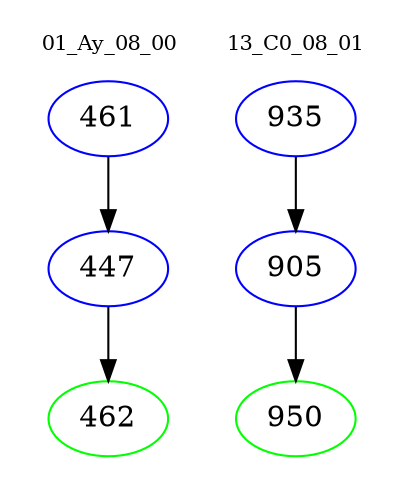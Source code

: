 digraph{
subgraph cluster_0 {
color = white
label = "01_Ay_08_00";
fontsize=10;
T0_461 [label="461", color="blue"]
T0_461 -> T0_447 [color="black"]
T0_447 [label="447", color="blue"]
T0_447 -> T0_462 [color="black"]
T0_462 [label="462", color="green"]
}
subgraph cluster_1 {
color = white
label = "13_C0_08_01";
fontsize=10;
T1_935 [label="935", color="blue"]
T1_935 -> T1_905 [color="black"]
T1_905 [label="905", color="blue"]
T1_905 -> T1_950 [color="black"]
T1_950 [label="950", color="green"]
}
}
